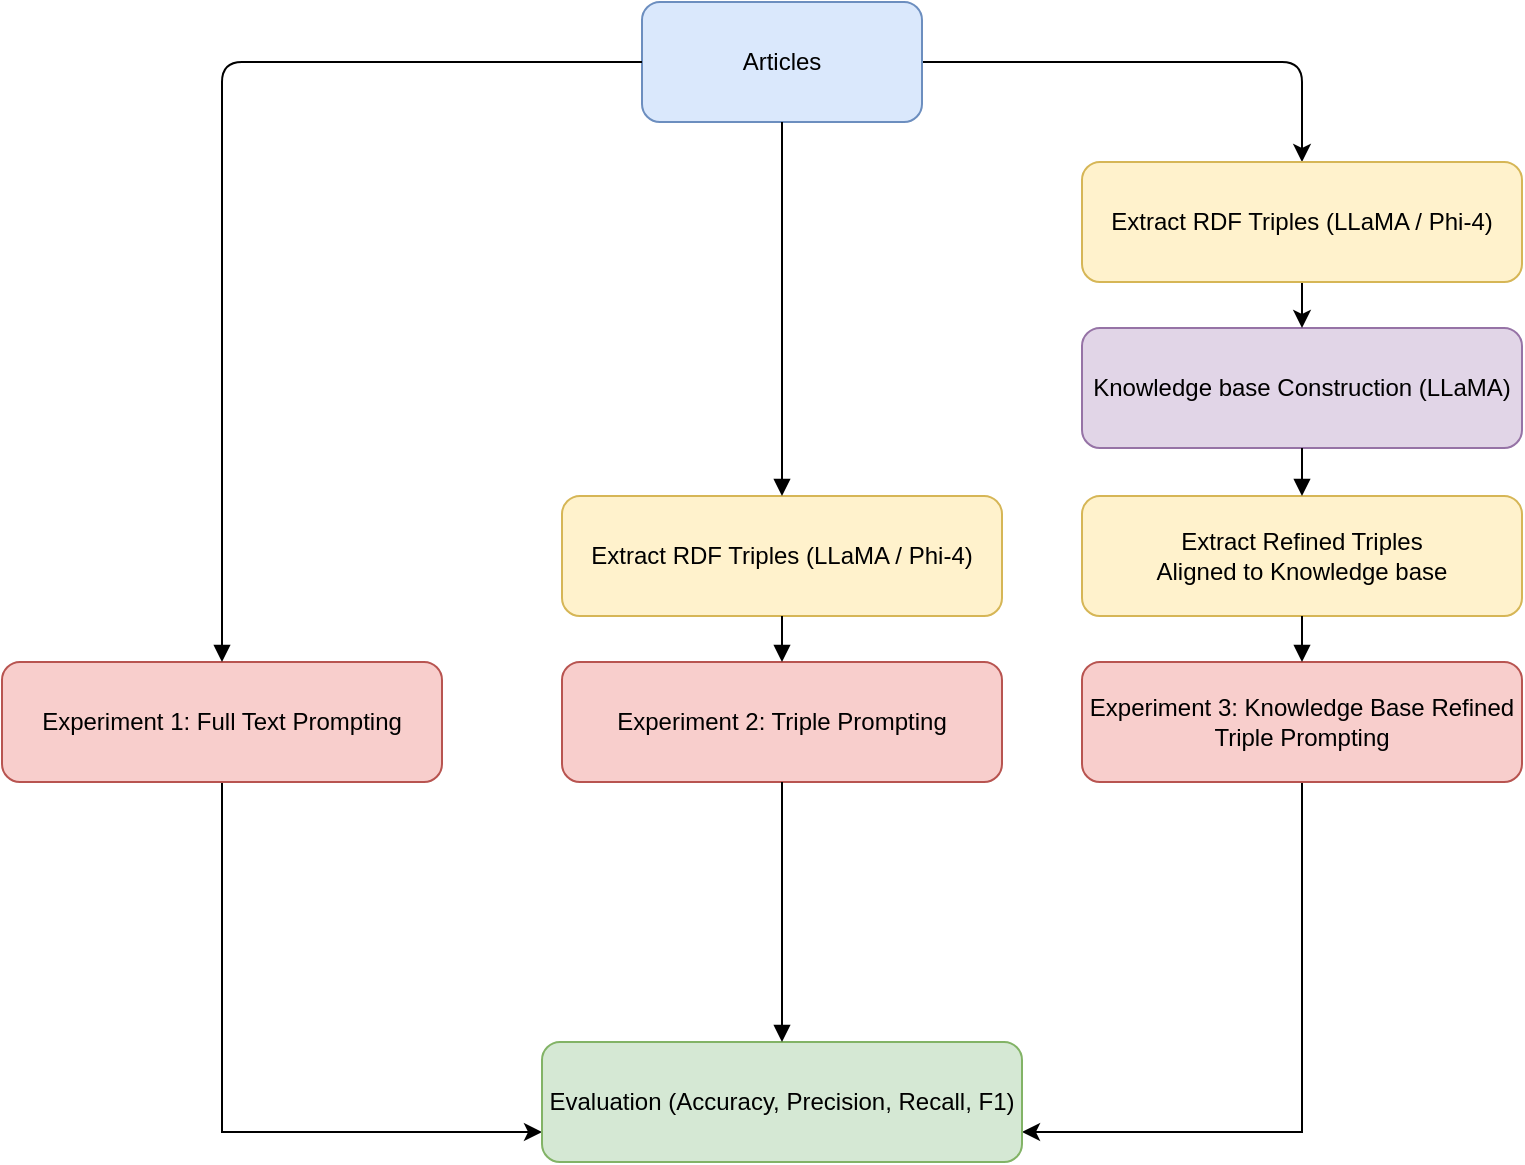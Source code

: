 <mxfile version="26.2.8">
  <diagram name="Disinformation Detection Experiments" id="6zVEg0vWxW1A6ctEU3sv">
    <mxGraphModel dx="1488" dy="836" grid="1" gridSize="10" guides="1" tooltips="1" connect="1" arrows="1" fold="1" page="1" pageScale="1" pageWidth="827" pageHeight="1169" math="0" shadow="0">
      <root>
        <mxCell id="0" />
        <mxCell id="1" parent="0" />
        <mxCell id="fjuuD0YkLTTTQPfJitDC-18" style="edgeStyle=orthogonalEdgeStyle;rounded=1;orthogonalLoop=1;jettySize=auto;html=1;entryX=0.5;entryY=0;entryDx=0;entryDy=0;shadow=0;flowAnimation=0;curved=0;" edge="1" parent="1" source="2" target="fjuuD0YkLTTTQPfJitDC-17">
          <mxGeometry relative="1" as="geometry" />
        </mxCell>
        <mxCell id="2" value="Articles" style="shape=rectangle;whiteSpace=wrap;rounded=1;fillColor=#dae8fc;strokeColor=#6c8ebf;" parent="1" vertex="1">
          <mxGeometry x="340" y="30" width="140" height="60" as="geometry" />
        </mxCell>
        <mxCell id="zyCFUKB4MpaHXsmLGL9N-18" style="edgeStyle=orthogonalEdgeStyle;rounded=0;orthogonalLoop=1;jettySize=auto;html=1;entryX=0;entryY=0.75;entryDx=0;entryDy=0;" parent="1" target="15" edge="1">
          <mxGeometry relative="1" as="geometry">
            <Array as="points">
              <mxPoint x="130" y="595" />
            </Array>
            <mxPoint x="130" y="420" as="sourcePoint" />
          </mxGeometry>
        </mxCell>
        <mxCell id="3" value="Experiment 1: Full Text Prompting" style="shape=rectangle;whiteSpace=wrap;rounded=1;fillColor=#f8cecc;strokeColor=#b85450;" parent="1" vertex="1">
          <mxGeometry x="20" y="360" width="220" height="60" as="geometry" />
        </mxCell>
        <mxCell id="4" style="edgeStyle=orthogonalEdgeStyle;endArrow=block;" parent="1" source="2" target="3" edge="1">
          <mxGeometry relative="1" as="geometry" />
        </mxCell>
        <mxCell id="5" value="Extract RDF Triples (LLaMA / Phi-4)" style="shape=rectangle;whiteSpace=wrap;rounded=1;fillColor=#fff2cc;strokeColor=#d6b656;" parent="1" vertex="1">
          <mxGeometry x="300" y="277" width="220" height="60" as="geometry" />
        </mxCell>
        <mxCell id="6" value="Experiment 2: Triple Prompting" style="shape=rectangle;whiteSpace=wrap;rounded=1;fillColor=#f8cecc;strokeColor=#b85450;" parent="1" vertex="1">
          <mxGeometry x="300" y="360" width="220" height="60" as="geometry" />
        </mxCell>
        <mxCell id="7" style="edgeStyle=orthogonalEdgeStyle;endArrow=block;" parent="1" source="2" target="5" edge="1">
          <mxGeometry relative="1" as="geometry" />
        </mxCell>
        <mxCell id="8" style="edgeStyle=orthogonalEdgeStyle;endArrow=block;" parent="1" source="5" target="6" edge="1">
          <mxGeometry relative="1" as="geometry" />
        </mxCell>
        <mxCell id="9" value="Knowledge base Construction (LLaMA)" style="shape=rectangle;whiteSpace=wrap;rounded=1;fillColor=#e1d5e7;strokeColor=#9673a6;" parent="1" vertex="1">
          <mxGeometry x="560" y="193" width="220" height="60" as="geometry" />
        </mxCell>
        <mxCell id="10" value="Extract Refined Triples&#xa;Aligned to Knowledge base" style="shape=rectangle;whiteSpace=wrap;rounded=1;fillColor=#fff2cc;strokeColor=#d6b656;" parent="1" vertex="1">
          <mxGeometry x="560" y="277" width="220" height="60" as="geometry" />
        </mxCell>
        <mxCell id="zyCFUKB4MpaHXsmLGL9N-19" style="edgeStyle=orthogonalEdgeStyle;rounded=0;orthogonalLoop=1;jettySize=auto;html=1;entryX=1;entryY=0.75;entryDx=0;entryDy=0;" parent="1" source="11" target="15" edge="1">
          <mxGeometry relative="1" as="geometry">
            <Array as="points">
              <mxPoint x="670" y="595" />
            </Array>
          </mxGeometry>
        </mxCell>
        <mxCell id="11" value="Experiment 3: Knowledge Base Refined Triple Prompting" style="shape=rectangle;whiteSpace=wrap;rounded=1;fillColor=#f8cecc;strokeColor=#b85450;" parent="1" vertex="1">
          <mxGeometry x="560" y="360" width="220" height="60" as="geometry" />
        </mxCell>
        <mxCell id="13" style="edgeStyle=orthogonalEdgeStyle;endArrow=block;" parent="1" source="9" target="10" edge="1">
          <mxGeometry relative="1" as="geometry" />
        </mxCell>
        <mxCell id="14" style="edgeStyle=orthogonalEdgeStyle;endArrow=block;" parent="1" source="10" target="11" edge="1">
          <mxGeometry relative="1" as="geometry" />
        </mxCell>
        <mxCell id="15" value="Evaluation (Accuracy, Precision, Recall, F1)" style="shape=rectangle;whiteSpace=wrap;rounded=1;fillColor=#d5e8d4;strokeColor=#82b366;" parent="1" vertex="1">
          <mxGeometry x="290" y="550" width="240" height="60" as="geometry" />
        </mxCell>
        <mxCell id="17" style="edgeStyle=orthogonalEdgeStyle;endArrow=block;" parent="1" source="6" target="15" edge="1">
          <mxGeometry relative="1" as="geometry" />
        </mxCell>
        <mxCell id="fjuuD0YkLTTTQPfJitDC-19" style="edgeStyle=orthogonalEdgeStyle;rounded=0;orthogonalLoop=1;jettySize=auto;html=1;entryX=0.5;entryY=0;entryDx=0;entryDy=0;" edge="1" parent="1" source="fjuuD0YkLTTTQPfJitDC-17" target="9">
          <mxGeometry relative="1" as="geometry" />
        </mxCell>
        <mxCell id="fjuuD0YkLTTTQPfJitDC-17" value="Extract RDF Triples (LLaMA / Phi-4)" style="shape=rectangle;whiteSpace=wrap;rounded=1;fillColor=#fff2cc;strokeColor=#d6b656;" vertex="1" parent="1">
          <mxGeometry x="560" y="110" width="220" height="60" as="geometry" />
        </mxCell>
      </root>
    </mxGraphModel>
  </diagram>
</mxfile>
